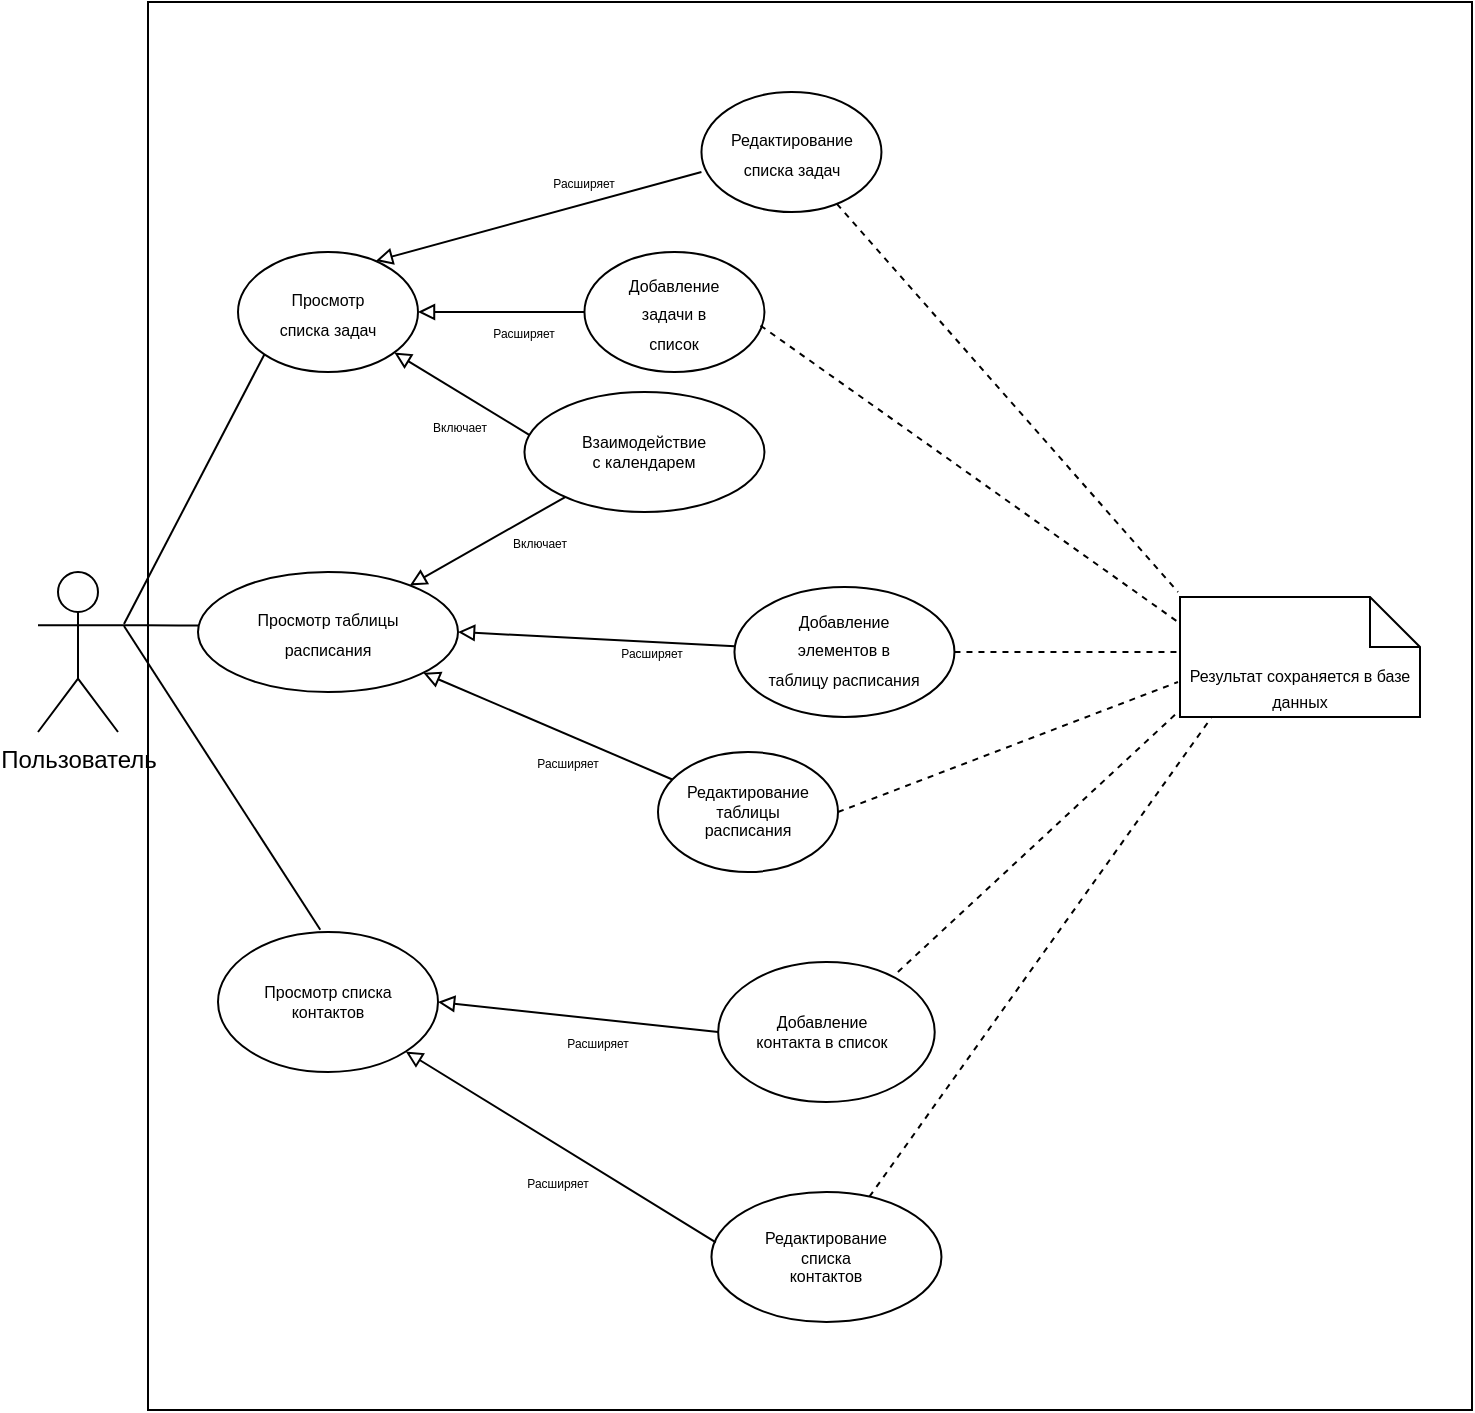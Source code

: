 <mxfile version="20.7.4" type="github" pages="2">
  <diagram id="CMiNfKQvLbD95QUIcFMf" name="Страница 1">
    <mxGraphModel dx="1244" dy="832" grid="0" gridSize="10" guides="1" tooltips="1" connect="1" arrows="1" fold="1" page="0" pageScale="1" pageWidth="827" pageHeight="1169" math="0" shadow="0">
      <root>
        <mxCell id="0" />
        <mxCell id="1" parent="0" />
        <mxCell id="87KCcN40Yzyqxmh40FNk-6" value="" style="rounded=0;whiteSpace=wrap;html=1;labelBackgroundColor=none;fontSize=11;fillColor=#FFFFFF;" vertex="1" parent="1">
          <mxGeometry x="135" y="15" width="662" height="704" as="geometry" />
        </mxCell>
        <mxCell id="cssiP6jLNBukrXoCatfn-5" style="edgeStyle=orthogonalEdgeStyle;rounded=1;orthogonalLoop=1;jettySize=auto;html=1;exitX=1;exitY=0.333;exitDx=0;exitDy=0;exitPerimeter=0;entryX=0.001;entryY=0.405;entryDx=0;entryDy=0;entryPerimeter=0;endArrow=none;endFill=0;" parent="1" source="cssiP6jLNBukrXoCatfn-1" edge="1">
          <mxGeometry relative="1" as="geometry">
            <mxPoint x="160.56" y="326.8" as="targetPoint" />
          </mxGeometry>
        </mxCell>
        <mxCell id="cssiP6jLNBukrXoCatfn-1" value="Пользователь" style="shape=umlActor;verticalLabelPosition=bottom;verticalAlign=top;html=1;outlineConnect=0;rounded=1;" parent="1" vertex="1">
          <mxGeometry x="80" y="300" width="40" height="80" as="geometry" />
        </mxCell>
        <mxCell id="cssiP6jLNBukrXoCatfn-6" value="" style="ellipse;whiteSpace=wrap;html=1;rounded=1;" parent="1" vertex="1">
          <mxGeometry x="160" y="300" width="130" height="60" as="geometry" />
        </mxCell>
        <mxCell id="cssiP6jLNBukrXoCatfn-9" value="&lt;font style=&quot;font-size: 8px;&quot;&gt;Просмотр таблицы раcписания&lt;/font&gt;" style="text;html=1;strokeColor=none;fillColor=none;align=center;verticalAlign=middle;whiteSpace=wrap;rounded=1;" parent="1" vertex="1">
          <mxGeometry x="180" y="315" width="90" height="30" as="geometry" />
        </mxCell>
        <mxCell id="cssiP6jLNBukrXoCatfn-12" value="" style="ellipse;whiteSpace=wrap;html=1;fontSize=8;rounded=1;" parent="1" vertex="1">
          <mxGeometry x="170" y="480" width="110" height="70" as="geometry" />
        </mxCell>
        <mxCell id="cssiP6jLNBukrXoCatfn-13" value="&lt;font style=&quot;font-size: 8px;&quot;&gt;Просмотр списка контактов&lt;/font&gt;" style="text;html=1;strokeColor=none;fillColor=none;align=center;verticalAlign=middle;whiteSpace=wrap;rounded=1;fontSize=8;" parent="1" vertex="1">
          <mxGeometry x="185" y="500" width="80" height="30" as="geometry" />
        </mxCell>
        <mxCell id="cssiP6jLNBukrXoCatfn-15" value="" style="ellipse;whiteSpace=wrap;html=1;fontSize=7;rounded=1;" parent="1" vertex="1">
          <mxGeometry x="323.23" y="210" width="120" height="60" as="geometry" />
        </mxCell>
        <mxCell id="cssiP6jLNBukrXoCatfn-16" value="&lt;font style=&quot;font-size: 8px;&quot;&gt;Взаимодействие с календарем&lt;/font&gt;" style="text;html=1;strokeColor=none;fillColor=none;align=center;verticalAlign=middle;whiteSpace=wrap;rounded=1;fontSize=7;" parent="1" vertex="1">
          <mxGeometry x="353.23" y="225" width="60" height="30" as="geometry" />
        </mxCell>
        <mxCell id="cssiP6jLNBukrXoCatfn-17" value="" style="endArrow=block;html=1;rounded=1;fontSize=8;endFill=0;" parent="1" source="cssiP6jLNBukrXoCatfn-15" target="cssiP6jLNBukrXoCatfn-6" edge="1">
          <mxGeometry width="50" height="50" relative="1" as="geometry">
            <mxPoint x="263.23" y="471.79" as="sourcePoint" />
            <mxPoint x="209.001" y="398.215" as="targetPoint" />
          </mxGeometry>
        </mxCell>
        <mxCell id="cssiP6jLNBukrXoCatfn-20" value="" style="ellipse;whiteSpace=wrap;html=1;fontSize=8;rounded=1;" parent="1" vertex="1">
          <mxGeometry x="390" y="390" width="90" height="60" as="geometry" />
        </mxCell>
        <mxCell id="cssiP6jLNBukrXoCatfn-21" value="Редактирование таблицы расписания" style="text;html=1;strokeColor=none;fillColor=none;align=center;verticalAlign=middle;whiteSpace=wrap;rounded=1;fontSize=8;" parent="1" vertex="1">
          <mxGeometry x="405" y="405" width="60" height="30" as="geometry" />
        </mxCell>
        <mxCell id="cssiP6jLNBukrXoCatfn-23" value="" style="endArrow=block;html=1;rounded=1;fontSize=8;endFill=0;" parent="1" source="cssiP6jLNBukrXoCatfn-20" target="cssiP6jLNBukrXoCatfn-6" edge="1">
          <mxGeometry x="0.066" y="-55" width="50" height="50" relative="1" as="geometry">
            <mxPoint x="344.221" y="503.335" as="sourcePoint" />
            <mxPoint x="310" y="360" as="targetPoint" />
            <mxPoint as="offset" />
          </mxGeometry>
        </mxCell>
        <mxCell id="cssiP6jLNBukrXoCatfn-26" value="" style="ellipse;whiteSpace=wrap;html=1;" parent="1" vertex="1">
          <mxGeometry x="180" y="140" width="90" height="60" as="geometry" />
        </mxCell>
        <mxCell id="cssiP6jLNBukrXoCatfn-27" value="" style="ellipse;whiteSpace=wrap;html=1;" parent="1" vertex="1">
          <mxGeometry x="428.23" y="307.5" width="110" height="65" as="geometry" />
        </mxCell>
        <mxCell id="cssiP6jLNBukrXoCatfn-30" value="&lt;font style=&quot;font-size: 8px;&quot;&gt;Просмотр списка задач&lt;/font&gt;" style="text;html=1;strokeColor=none;fillColor=none;align=center;verticalAlign=middle;whiteSpace=wrap;rounded=0;" parent="1" vertex="1">
          <mxGeometry x="195" y="155" width="60" height="30" as="geometry" />
        </mxCell>
        <mxCell id="cssiP6jLNBukrXoCatfn-31" value="&lt;span style=&quot;font-size: 8px;&quot;&gt;Добавление элементов в таблицу расписания&lt;/span&gt;" style="text;html=1;strokeColor=none;fillColor=none;align=center;verticalAlign=middle;whiteSpace=wrap;rounded=0;" parent="1" vertex="1">
          <mxGeometry x="443.23" y="322.5" width="80" height="30" as="geometry" />
        </mxCell>
        <mxCell id="cssiP6jLNBukrXoCatfn-44" style="edgeStyle=orthogonalEdgeStyle;rounded=0;orthogonalLoop=1;jettySize=auto;html=1;exitX=0;exitY=0.5;exitDx=0;exitDy=0;fontSize=8;endArrow=block;endFill=0;" parent="1" source="cssiP6jLNBukrXoCatfn-34" target="cssiP6jLNBukrXoCatfn-26" edge="1">
          <mxGeometry relative="1" as="geometry" />
        </mxCell>
        <mxCell id="cssiP6jLNBukrXoCatfn-34" value="" style="ellipse;whiteSpace=wrap;html=1;" parent="1" vertex="1">
          <mxGeometry x="353.23" y="140" width="90" height="60" as="geometry" />
        </mxCell>
        <mxCell id="cssiP6jLNBukrXoCatfn-35" value="&lt;font style=&quot;font-size: 8px;&quot;&gt;Добавление задачи в список&lt;/font&gt;" style="text;html=1;strokeColor=none;fillColor=none;align=center;verticalAlign=middle;whiteSpace=wrap;rounded=0;" parent="1" vertex="1">
          <mxGeometry x="368.23" y="155" width="60" height="30" as="geometry" />
        </mxCell>
        <mxCell id="cssiP6jLNBukrXoCatfn-36" value="" style="ellipse;whiteSpace=wrap;html=1;" parent="1" vertex="1">
          <mxGeometry x="411.73" y="60" width="90" height="60" as="geometry" />
        </mxCell>
        <mxCell id="cssiP6jLNBukrXoCatfn-37" value="&lt;font style=&quot;font-size: 8px;&quot;&gt;Редактирование списка задач&lt;/font&gt;" style="text;html=1;strokeColor=none;fillColor=none;align=center;verticalAlign=middle;whiteSpace=wrap;rounded=0;" parent="1" vertex="1">
          <mxGeometry x="426.73" y="75" width="60" height="30" as="geometry" />
        </mxCell>
        <mxCell id="cssiP6jLNBukrXoCatfn-43" value="" style="endArrow=block;html=1;rounded=0;fontSize=8;exitX=0;exitY=0.667;exitDx=0;exitDy=0;exitPerimeter=0;endFill=0;entryX=0.766;entryY=0.074;entryDx=0;entryDy=0;entryPerimeter=0;" parent="1" source="cssiP6jLNBukrXoCatfn-36" target="cssiP6jLNBukrXoCatfn-26" edge="1">
          <mxGeometry width="50" height="50" relative="1" as="geometry">
            <mxPoint x="351.73" y="250" as="sourcePoint" />
            <mxPoint x="390.0" y="124.323" as="targetPoint" />
          </mxGeometry>
        </mxCell>
        <mxCell id="cssiP6jLNBukrXoCatfn-45" value="" style="endArrow=block;html=1;rounded=0;fontSize=8;exitX=0.023;exitY=0.361;exitDx=0;exitDy=0;exitPerimeter=0;endFill=0;" parent="1" source="cssiP6jLNBukrXoCatfn-15" target="cssiP6jLNBukrXoCatfn-26" edge="1">
          <mxGeometry width="50" height="50" relative="1" as="geometry">
            <mxPoint x="321.75" y="225" as="sourcePoint" />
            <mxPoint x="300.004" y="249.296" as="targetPoint" />
          </mxGeometry>
        </mxCell>
        <mxCell id="cssiP6jLNBukrXoCatfn-47" value="" style="ellipse;whiteSpace=wrap;html=1;fontSize=6;" parent="1" vertex="1">
          <mxGeometry x="416.73" y="610" width="115" height="65" as="geometry" />
        </mxCell>
        <mxCell id="cssiP6jLNBukrXoCatfn-48" value="" style="ellipse;whiteSpace=wrap;html=1;fontSize=6;" parent="1" vertex="1">
          <mxGeometry x="420.09" y="495" width="108.27" height="70" as="geometry" />
        </mxCell>
        <mxCell id="cssiP6jLNBukrXoCatfn-49" value="" style="endArrow=block;html=1;rounded=1;fontSize=8;endFill=0;" parent="1" source="cssiP6jLNBukrXoCatfn-27" edge="1">
          <mxGeometry x="0.066" y="-55" width="50" height="50" relative="1" as="geometry">
            <mxPoint x="440" y="340" as="sourcePoint" />
            <mxPoint x="290" y="330" as="targetPoint" />
            <mxPoint as="offset" />
          </mxGeometry>
        </mxCell>
        <mxCell id="cssiP6jLNBukrXoCatfn-50" value="&lt;font style=&quot;font-size: 8px;&quot;&gt;Редактирование списка контактов&lt;/font&gt;" style="text;html=1;strokeColor=none;fillColor=none;align=center;verticalAlign=middle;whiteSpace=wrap;rounded=0;fontSize=6;" parent="1" vertex="1">
          <mxGeometry x="444.23" y="627.5" width="60" height="30" as="geometry" />
        </mxCell>
        <mxCell id="cssiP6jLNBukrXoCatfn-51" value="Добавление контакта в список" style="text;html=1;strokeColor=none;fillColor=none;align=center;verticalAlign=middle;whiteSpace=wrap;rounded=0;fontSize=8;" parent="1" vertex="1">
          <mxGeometry x="433.73" y="515" width="76" height="30" as="geometry" />
        </mxCell>
        <mxCell id="cssiP6jLNBukrXoCatfn-52" value="" style="endArrow=block;html=1;rounded=0;fontSize=8;entryX=1;entryY=0.5;entryDx=0;entryDy=0;exitX=0;exitY=0.5;exitDx=0;exitDy=0;endFill=0;" parent="1" source="cssiP6jLNBukrXoCatfn-48" target="cssiP6jLNBukrXoCatfn-12" edge="1">
          <mxGeometry width="50" height="50" relative="1" as="geometry">
            <mxPoint x="310" y="590" as="sourcePoint" />
            <mxPoint x="360" y="540" as="targetPoint" />
          </mxGeometry>
        </mxCell>
        <mxCell id="cssiP6jLNBukrXoCatfn-54" value="" style="endArrow=block;html=1;rounded=0;fontSize=8;entryX=1;entryY=1;entryDx=0;entryDy=0;exitX=0.019;exitY=0.388;exitDx=0;exitDy=0;exitPerimeter=0;endFill=0;" parent="1" source="cssiP6jLNBukrXoCatfn-47" target="cssiP6jLNBukrXoCatfn-12" edge="1">
          <mxGeometry width="50" height="50" relative="1" as="geometry">
            <mxPoint x="320" y="600" as="sourcePoint" />
            <mxPoint x="370" y="550" as="targetPoint" />
          </mxGeometry>
        </mxCell>
        <mxCell id="cssiP6jLNBukrXoCatfn-55" value="" style="endArrow=none;dashed=1;html=1;rounded=0;fontSize=8;entryX=0;entryY=0;entryDx=0;entryDy=0;" parent="1" source="cssiP6jLNBukrXoCatfn-36" edge="1">
          <mxGeometry width="50" height="50" relative="1" as="geometry">
            <mxPoint x="570" y="240" as="sourcePoint" />
            <mxPoint x="650" y="310" as="targetPoint" />
          </mxGeometry>
        </mxCell>
        <mxCell id="cssiP6jLNBukrXoCatfn-56" value="" style="endArrow=none;dashed=1;html=1;rounded=0;fontSize=8;entryX=0;entryY=0.25;entryDx=0;entryDy=0;exitX=0.978;exitY=0.613;exitDx=0;exitDy=0;exitPerimeter=0;" parent="1" source="cssiP6jLNBukrXoCatfn-34" edge="1">
          <mxGeometry width="50" height="50" relative="1" as="geometry">
            <mxPoint x="489.455" y="125.894" as="sourcePoint" />
            <mxPoint x="650" y="325" as="targetPoint" />
          </mxGeometry>
        </mxCell>
        <mxCell id="cssiP6jLNBukrXoCatfn-57" value="" style="endArrow=none;dashed=1;html=1;rounded=0;fontSize=8;entryX=0;entryY=0.5;entryDx=0;entryDy=0;exitX=1;exitY=0.5;exitDx=0;exitDy=0;" parent="1" source="cssiP6jLNBukrXoCatfn-27" edge="1">
          <mxGeometry width="50" height="50" relative="1" as="geometry">
            <mxPoint x="499.455" y="135.894" as="sourcePoint" />
            <mxPoint x="650" y="340" as="targetPoint" />
          </mxGeometry>
        </mxCell>
        <mxCell id="cssiP6jLNBukrXoCatfn-58" value="" style="endArrow=none;dashed=1;html=1;rounded=0;fontSize=8;exitX=1;exitY=0.5;exitDx=0;exitDy=0;entryX=0;entryY=0.75;entryDx=0;entryDy=0;" parent="1" source="cssiP6jLNBukrXoCatfn-20" edge="1">
          <mxGeometry width="50" height="50" relative="1" as="geometry">
            <mxPoint x="509.455" y="145.894" as="sourcePoint" />
            <mxPoint x="650" y="355" as="targetPoint" />
          </mxGeometry>
        </mxCell>
        <mxCell id="cssiP6jLNBukrXoCatfn-59" value="" style="endArrow=none;dashed=1;html=1;rounded=0;fontSize=8;entryX=0;entryY=1;entryDx=0;entryDy=0;exitX=0.83;exitY=0.071;exitDx=0;exitDy=0;exitPerimeter=0;" parent="1" source="cssiP6jLNBukrXoCatfn-48" edge="1">
          <mxGeometry width="50" height="50" relative="1" as="geometry">
            <mxPoint x="519.455" y="155.894" as="sourcePoint" />
            <mxPoint x="650" y="370" as="targetPoint" />
          </mxGeometry>
        </mxCell>
        <mxCell id="cssiP6jLNBukrXoCatfn-60" value="" style="endArrow=none;dashed=1;html=1;rounded=0;fontSize=8;entryX=0.138;entryY=1.049;entryDx=0;entryDy=0;entryPerimeter=0;" parent="1" source="cssiP6jLNBukrXoCatfn-47" edge="1">
          <mxGeometry width="50" height="50" relative="1" as="geometry">
            <mxPoint x="529.455" y="165.894" as="sourcePoint" />
            <mxPoint x="666.56" y="372.94" as="targetPoint" />
          </mxGeometry>
        </mxCell>
        <mxCell id="cssiP6jLNBukrXoCatfn-64" value="&lt;font style=&quot;font-size: 6px;&quot;&gt;Расширяет&lt;/font&gt;" style="text;html=1;strokeColor=none;fillColor=none;align=center;verticalAlign=middle;whiteSpace=wrap;rounded=1;fontSize=8;" parent="1" vertex="1">
          <mxGeometry x="293.23" y="165" width="60" height="30" as="geometry" />
        </mxCell>
        <mxCell id="cssiP6jLNBukrXoCatfn-65" value="&lt;font style=&quot;font-size: 6px;&quot;&gt;Расширяет&lt;/font&gt;" style="text;html=1;strokeColor=none;fillColor=none;align=center;verticalAlign=middle;whiteSpace=wrap;rounded=1;fontSize=8;" parent="1" vertex="1">
          <mxGeometry x="323.23" y="90" width="60" height="30" as="geometry" />
        </mxCell>
        <mxCell id="cssiP6jLNBukrXoCatfn-66" value="&lt;font style=&quot;font-size: 6px;&quot;&gt;Включает&lt;br&gt;&lt;/font&gt;" style="text;html=1;strokeColor=none;fillColor=none;align=center;verticalAlign=middle;whiteSpace=wrap;rounded=1;fontSize=8;" parent="1" vertex="1">
          <mxGeometry x="301" y="270" width="60" height="30" as="geometry" />
        </mxCell>
        <mxCell id="cssiP6jLNBukrXoCatfn-67" value="&lt;font style=&quot;font-size: 6px;&quot;&gt;Расширяет&lt;/font&gt;" style="text;html=1;strokeColor=none;fillColor=none;align=center;verticalAlign=middle;whiteSpace=wrap;rounded=1;fontSize=8;" parent="1" vertex="1">
          <mxGeometry x="356.73" y="325" width="60" height="30" as="geometry" />
        </mxCell>
        <mxCell id="cssiP6jLNBukrXoCatfn-68" value="&lt;font style=&quot;font-size: 6px;&quot;&gt;Расширяет&lt;/font&gt;" style="text;html=1;strokeColor=none;fillColor=none;align=center;verticalAlign=middle;whiteSpace=wrap;rounded=1;fontSize=8;" parent="1" vertex="1">
          <mxGeometry x="315" y="380" width="60" height="30" as="geometry" />
        </mxCell>
        <mxCell id="cssiP6jLNBukrXoCatfn-69" value="&lt;font style=&quot;font-size: 6px;&quot;&gt;Расширяет&lt;/font&gt;" style="text;html=1;strokeColor=none;fillColor=none;align=center;verticalAlign=middle;whiteSpace=wrap;rounded=1;fontSize=8;" parent="1" vertex="1">
          <mxGeometry x="330" y="520" width="60" height="30" as="geometry" />
        </mxCell>
        <mxCell id="cssiP6jLNBukrXoCatfn-71" value="&lt;font style=&quot;font-size: 6px;&quot;&gt;Расширяет&lt;/font&gt;" style="text;html=1;strokeColor=none;fillColor=none;align=center;verticalAlign=middle;whiteSpace=wrap;rounded=1;fontSize=8;" parent="1" vertex="1">
          <mxGeometry x="310" y="590" width="60" height="30" as="geometry" />
        </mxCell>
        <mxCell id="87KCcN40Yzyqxmh40FNk-1" value="" style="endArrow=none;html=1;rounded=0;fontSize=11;entryX=0.465;entryY=-0.016;entryDx=0;entryDy=0;entryPerimeter=0;" edge="1" parent="1" target="cssiP6jLNBukrXoCatfn-12">
          <mxGeometry width="50" height="50" relative="1" as="geometry">
            <mxPoint x="123" y="327" as="sourcePoint" />
            <mxPoint x="218" y="381" as="targetPoint" />
          </mxGeometry>
        </mxCell>
        <mxCell id="87KCcN40Yzyqxmh40FNk-3" value="" style="endArrow=none;html=1;rounded=0;fontSize=11;exitX=0;exitY=1;exitDx=0;exitDy=0;" edge="1" parent="1" source="cssiP6jLNBukrXoCatfn-26">
          <mxGeometry width="50" height="50" relative="1" as="geometry">
            <mxPoint x="100" y="159.06" as="sourcePoint" />
            <mxPoint x="123" y="326" as="targetPoint" />
          </mxGeometry>
        </mxCell>
        <mxCell id="87KCcN40Yzyqxmh40FNk-4" value="&lt;font style=&quot;font-size: 6px;&quot;&gt;Включает&lt;br&gt;&lt;/font&gt;" style="text;html=1;strokeColor=none;fillColor=none;align=center;verticalAlign=middle;whiteSpace=wrap;rounded=1;fontSize=8;" vertex="1" parent="1">
          <mxGeometry x="261" y="212" width="60" height="30" as="geometry" />
        </mxCell>
        <mxCell id="87KCcN40Yzyqxmh40FNk-5" value="&lt;span style=&quot;font-size: 8px;&quot;&gt;Результат сохраняется в базе данных&lt;/span&gt;" style="shape=note2;boundedLbl=1;whiteSpace=wrap;html=1;size=25;verticalAlign=top;align=center;labelBackgroundColor=none;fontSize=11;fillColor=#FFFFFF;" vertex="1" parent="1">
          <mxGeometry x="651" y="312.5" width="120" height="60" as="geometry" />
        </mxCell>
      </root>
    </mxGraphModel>
  </diagram>
  <diagram id="KUZDvy3h09hEiCNDaU1u" name="Страница 2">
    <mxGraphModel dx="1050" dy="707" grid="0" gridSize="10" guides="1" tooltips="1" connect="1" arrows="1" fold="1" page="1" pageScale="1" pageWidth="827" pageHeight="1169" math="0" shadow="0">
      <root>
        <mxCell id="0" />
        <mxCell id="1" parent="0" />
        <mxCell id="vaAoifGts31HjRZjxVpS-27" style="edgeStyle=orthogonalEdgeStyle;rounded=0;orthogonalLoop=1;jettySize=auto;html=1;exitX=1;exitY=0.5;exitDx=0;exitDy=0;fontSize=10;endArrow=classic;endFill=1;entryX=0.999;entryY=0.6;entryDx=0;entryDy=0;entryPerimeter=0;" edge="1" parent="1" source="vaAoifGts31HjRZjxVpS-1" target="vaAoifGts31HjRZjxVpS-18">
          <mxGeometry relative="1" as="geometry">
            <mxPoint x="815.0" y="686.833" as="targetPoint" />
            <Array as="points">
              <mxPoint x="807" y="100" />
              <mxPoint x="807" y="661" />
            </Array>
          </mxGeometry>
        </mxCell>
        <mxCell id="vaAoifGts31HjRZjxVpS-1" value="&lt;font size=&quot;1&quot;&gt;Просмотр и редактирование таблицы расписания&lt;/font&gt;" style="rounded=0;whiteSpace=wrap;html=1;fontSize=8;" vertex="1" parent="1">
          <mxGeometry x="360" y="80" width="120" height="40" as="geometry" />
        </mxCell>
        <mxCell id="vaAoifGts31HjRZjxVpS-24" style="edgeStyle=orthogonalEdgeStyle;rounded=0;orthogonalLoop=1;jettySize=auto;html=1;exitX=0.5;exitY=1;exitDx=0;exitDy=0;entryX=0;entryY=0.25;entryDx=0;entryDy=0;fontSize=10;endArrow=classic;endFill=1;" edge="1" parent="1" source="vaAoifGts31HjRZjxVpS-2" target="vaAoifGts31HjRZjxVpS-18">
          <mxGeometry relative="1" as="geometry">
            <Array as="points">
              <mxPoint x="121" y="230" />
              <mxPoint x="121" y="640" />
            </Array>
          </mxGeometry>
        </mxCell>
        <mxCell id="vaAoifGts31HjRZjxVpS-2" value="&lt;font style=&quot;font-size: 10px;&quot;&gt;Просмотр и редактирование списка контактов&lt;/font&gt;" style="rounded=0;whiteSpace=wrap;html=1;fontSize=8;" vertex="1" parent="1">
          <mxGeometry x="81" y="180" width="120" height="50" as="geometry" />
        </mxCell>
        <mxCell id="vaAoifGts31HjRZjxVpS-17" style="edgeStyle=orthogonalEdgeStyle;rounded=0;orthogonalLoop=1;jettySize=auto;html=1;exitX=1;exitY=0.5;exitDx=0;exitDy=0;entryX=0;entryY=0.5;entryDx=0;entryDy=0;fontSize=10;endArrow=classic;endFill=1;" edge="1" parent="1" source="vaAoifGts31HjRZjxVpS-6" target="vaAoifGts31HjRZjxVpS-7">
          <mxGeometry relative="1" as="geometry" />
        </mxCell>
        <mxCell id="vaAoifGts31HjRZjxVpS-6" value="&lt;span style=&quot;font-size: 10px;&quot;&gt;Просмотр и редактирование списка задач&lt;/span&gt;" style="rounded=0;whiteSpace=wrap;html=1;fontSize=8;" vertex="1" parent="1">
          <mxGeometry x="255" y="180" width="120" height="50" as="geometry" />
        </mxCell>
        <mxCell id="vaAoifGts31HjRZjxVpS-7" value="&lt;font style=&quot;font-size: 10px;&quot;&gt;Форма управлния календарем&lt;/font&gt;" style="rounded=0;whiteSpace=wrap;html=1;fontSize=8;" vertex="1" parent="1">
          <mxGeometry x="473" y="180" width="120" height="50" as="geometry" />
        </mxCell>
        <mxCell id="vaAoifGts31HjRZjxVpS-23" style="edgeStyle=orthogonalEdgeStyle;rounded=0;orthogonalLoop=1;jettySize=auto;html=1;exitX=1;exitY=0.5;exitDx=0;exitDy=0;fontSize=10;endArrow=classic;endFill=1;entryX=0.999;entryY=0.128;entryDx=0;entryDy=0;entryPerimeter=0;" edge="1" parent="1" source="vaAoifGts31HjRZjxVpS-8" target="vaAoifGts31HjRZjxVpS-18">
          <mxGeometry relative="1" as="geometry">
            <mxPoint x="587" y="678" as="targetPoint" />
            <Array as="points">
              <mxPoint x="774" y="205" />
              <mxPoint x="774" y="633" />
            </Array>
          </mxGeometry>
        </mxCell>
        <mxCell id="vaAoifGts31HjRZjxVpS-8" value="&lt;font style=&quot;font-size: 10px;&quot;&gt;Форма добавления элемента в таблицу расписания&lt;/font&gt;" style="rounded=0;whiteSpace=wrap;html=1;fontSize=8;" vertex="1" parent="1">
          <mxGeometry x="633" y="180" width="120" height="50" as="geometry" />
        </mxCell>
        <mxCell id="vaAoifGts31HjRZjxVpS-13" value="" style="endArrow=classic;html=1;rounded=0;fontSize=10;exitX=0;exitY=1;exitDx=0;exitDy=0;entryX=1;entryY=0;entryDx=0;entryDy=0;" edge="1" parent="1" source="vaAoifGts31HjRZjxVpS-1" target="vaAoifGts31HjRZjxVpS-2">
          <mxGeometry width="50" height="50" relative="1" as="geometry">
            <mxPoint x="342" y="210" as="sourcePoint" />
            <mxPoint x="123" y="110" as="targetPoint" />
          </mxGeometry>
        </mxCell>
        <mxCell id="vaAoifGts31HjRZjxVpS-14" value="" style="endArrow=classic;html=1;rounded=0;fontSize=10;exitX=0.25;exitY=1;exitDx=0;exitDy=0;entryX=0.7;entryY=0.02;entryDx=0;entryDy=0;entryPerimeter=0;" edge="1" parent="1" source="vaAoifGts31HjRZjxVpS-1" target="vaAoifGts31HjRZjxVpS-6">
          <mxGeometry width="50" height="50" relative="1" as="geometry">
            <mxPoint x="370" y="130" as="sourcePoint" />
            <mxPoint x="178" y="190" as="targetPoint" />
          </mxGeometry>
        </mxCell>
        <mxCell id="vaAoifGts31HjRZjxVpS-15" value="" style="endArrow=classic;html=1;rounded=0;fontSize=10;exitX=0.7;exitY=1.025;exitDx=0;exitDy=0;entryX=0.15;entryY=0;entryDx=0;entryDy=0;exitPerimeter=0;entryPerimeter=0;" edge="1" parent="1" source="vaAoifGts31HjRZjxVpS-1" target="vaAoifGts31HjRZjxVpS-7">
          <mxGeometry width="50" height="50" relative="1" as="geometry">
            <mxPoint x="380" y="140" as="sourcePoint" />
            <mxPoint x="188" y="200" as="targetPoint" />
          </mxGeometry>
        </mxCell>
        <mxCell id="vaAoifGts31HjRZjxVpS-16" value="" style="endArrow=classic;html=1;rounded=0;fontSize=10;exitX=1;exitY=1;exitDx=0;exitDy=0;entryX=0;entryY=0;entryDx=0;entryDy=0;" edge="1" parent="1" source="vaAoifGts31HjRZjxVpS-1" target="vaAoifGts31HjRZjxVpS-8">
          <mxGeometry width="50" height="50" relative="1" as="geometry">
            <mxPoint x="390" y="150" as="sourcePoint" />
            <mxPoint x="198" y="210" as="targetPoint" />
          </mxGeometry>
        </mxCell>
        <mxCell id="vaAoifGts31HjRZjxVpS-19" style="edgeStyle=orthogonalEdgeStyle;rounded=0;orthogonalLoop=1;jettySize=auto;html=1;exitX=0;exitY=0.5;exitDx=0;exitDy=0;entryX=0;entryY=0.5;entryDx=0;entryDy=0;fontSize=12;endArrow=classic;endFill=1;" edge="1" parent="1" source="vaAoifGts31HjRZjxVpS-18" target="vaAoifGts31HjRZjxVpS-1">
          <mxGeometry relative="1" as="geometry">
            <Array as="points">
              <mxPoint x="303" y="673" />
              <mxPoint x="29" y="673" />
              <mxPoint x="29" y="100" />
            </Array>
          </mxGeometry>
        </mxCell>
        <mxCell id="vaAoifGts31HjRZjxVpS-20" style="edgeStyle=orthogonalEdgeStyle;rounded=0;orthogonalLoop=1;jettySize=auto;html=1;exitX=0;exitY=0.5;exitDx=0;exitDy=0;entryX=0.142;entryY=1;entryDx=0;entryDy=0;entryPerimeter=0;fontSize=12;endArrow=classic;endFill=1;" edge="1" parent="1" source="vaAoifGts31HjRZjxVpS-18" target="vaAoifGts31HjRZjxVpS-2">
          <mxGeometry relative="1" as="geometry">
            <Array as="points">
              <mxPoint x="98" y="655" />
            </Array>
          </mxGeometry>
        </mxCell>
        <mxCell id="vaAoifGts31HjRZjxVpS-18" value="&lt;font style=&quot;font-size: 12px;&quot;&gt;База данных&lt;/font&gt;" style="rounded=0;whiteSpace=wrap;html=1;fontSize=10;" vertex="1" parent="1">
          <mxGeometry x="303" y="625" width="234" height="60" as="geometry" />
        </mxCell>
        <mxCell id="vaAoifGts31HjRZjxVpS-21" value="&lt;font style=&quot;font-size: 10px;&quot;&gt;Форма добавления задачи&lt;/font&gt;" style="rounded=0;whiteSpace=wrap;html=1;fontSize=12;" vertex="1" parent="1">
          <mxGeometry x="463" y="277" width="120" height="60" as="geometry" />
        </mxCell>
        <mxCell id="vaAoifGts31HjRZjxVpS-26" value="&lt;font style=&quot;font-size: 10px;&quot;&gt;Форма добавления контакта&lt;/font&gt;" style="rounded=0;whiteSpace=wrap;html=1;fontSize=12;" vertex="1" parent="1">
          <mxGeometry x="152" y="277" width="120" height="60" as="geometry" />
        </mxCell>
        <mxCell id="vaAoifGts31HjRZjxVpS-28" value="Сохранить данные" style="text;html=1;align=center;verticalAlign=middle;resizable=0;points=[];autosize=1;strokeColor=none;fillColor=none;fontSize=10;" vertex="1" parent="1">
          <mxGeometry x="488" y="80" width="107" height="24" as="geometry" />
        </mxCell>
        <mxCell id="vaAoifGts31HjRZjxVpS-29" value="Вернуть данные" style="text;html=1;align=center;verticalAlign=middle;resizable=0;points=[];autosize=1;strokeColor=none;fillColor=none;fontSize=10;" vertex="1" parent="1">
          <mxGeometry x="230" y="80" width="95" height="24" as="geometry" />
        </mxCell>
        <mxCell id="vaAoifGts31HjRZjxVpS-30" value="" style="endArrow=classic;html=1;rounded=0;fontSize=10;exitX=0.75;exitY=1;exitDx=0;exitDy=0;entryX=0;entryY=0;entryDx=0;entryDy=0;" edge="1" parent="1" source="vaAoifGts31HjRZjxVpS-6" target="vaAoifGts31HjRZjxVpS-21">
          <mxGeometry width="50" height="50" relative="1" as="geometry">
            <mxPoint x="400" y="130" as="sourcePoint" />
            <mxPoint x="349" y="191" as="targetPoint" />
          </mxGeometry>
        </mxCell>
        <mxCell id="vaAoifGts31HjRZjxVpS-31" value="" style="endArrow=classic;html=1;rounded=0;fontSize=10;exitX=0.75;exitY=1;exitDx=0;exitDy=0;entryX=0.067;entryY=-0.003;entryDx=0;entryDy=0;entryPerimeter=0;" edge="1" parent="1" source="vaAoifGts31HjRZjxVpS-2" target="vaAoifGts31HjRZjxVpS-26">
          <mxGeometry width="50" height="50" relative="1" as="geometry">
            <mxPoint x="410" y="140" as="sourcePoint" />
            <mxPoint x="359" y="201" as="targetPoint" />
          </mxGeometry>
        </mxCell>
        <mxCell id="vaAoifGts31HjRZjxVpS-32" value="" style="endArrow=classic;html=1;rounded=0;fontSize=10;entryX=0.066;entryY=0.017;entryDx=0;entryDy=0;entryPerimeter=0;" edge="1" parent="1" source="vaAoifGts31HjRZjxVpS-26" target="vaAoifGts31HjRZjxVpS-18">
          <mxGeometry width="50" height="50" relative="1" as="geometry">
            <mxPoint x="420" y="150" as="sourcePoint" />
            <mxPoint x="369" y="211" as="targetPoint" />
          </mxGeometry>
        </mxCell>
        <mxCell id="vaAoifGts31HjRZjxVpS-33" value="" style="endArrow=classic;html=1;rounded=0;fontSize=10;entryX=0.5;entryY=0;entryDx=0;entryDy=0;" edge="1" parent="1" source="vaAoifGts31HjRZjxVpS-21" target="vaAoifGts31HjRZjxVpS-18">
          <mxGeometry width="50" height="50" relative="1" as="geometry">
            <mxPoint x="430" y="160" as="sourcePoint" />
            <mxPoint x="379" y="221" as="targetPoint" />
          </mxGeometry>
        </mxCell>
        <mxCell id="vaAoifGts31HjRZjxVpS-34" value="" style="rounded=0;whiteSpace=wrap;html=1;fontSize=10;" vertex="1" parent="1">
          <mxGeometry x="309" y="277" width="120" height="60" as="geometry" />
        </mxCell>
      </root>
    </mxGraphModel>
  </diagram>
</mxfile>
